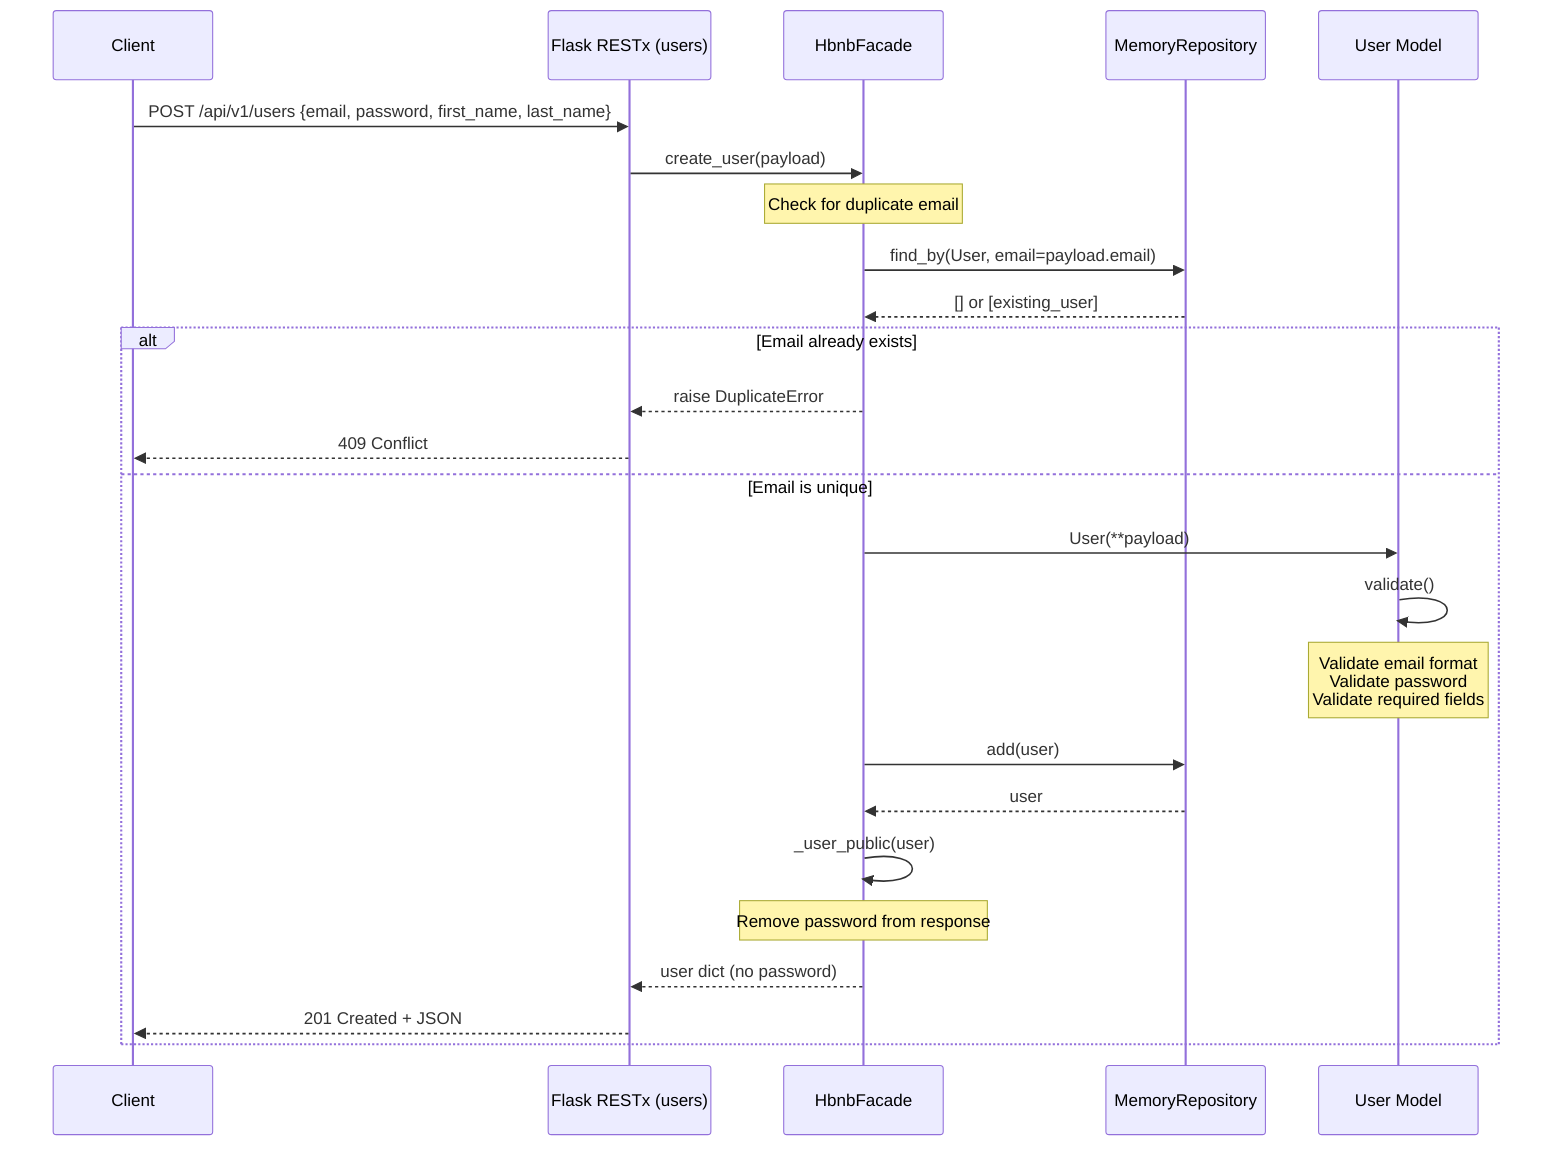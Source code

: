 sequenceDiagram
    participant C as Client
    participant API as Flask RESTx (users)
    participant F as HbnbFacade
    participant R as MemoryRepository
    participant M as User Model

    C->>API: POST /api/v1/users {email, password, first_name, last_name}
    API->>F: create_user(payload)

    Note over F: Check for duplicate email
    F->>R: find_by(User, email=payload.email)
    R-->>F: [] or [existing_user]

    alt Email already exists
        F-->>API: raise DuplicateError
        API-->>C: 409 Conflict
    else Email is unique
        F->>M: User(**payload)
        M->>M: validate()
        Note over M: Validate email format<br/>Validate password<br/>Validate required fields

        F->>R: add(user)
        R-->>F: user

        F->>F: _user_public(user)
        Note over F: Remove password from response

        F-->>API: user dict (no password)
        API-->>C: 201 Created + JSON
    end